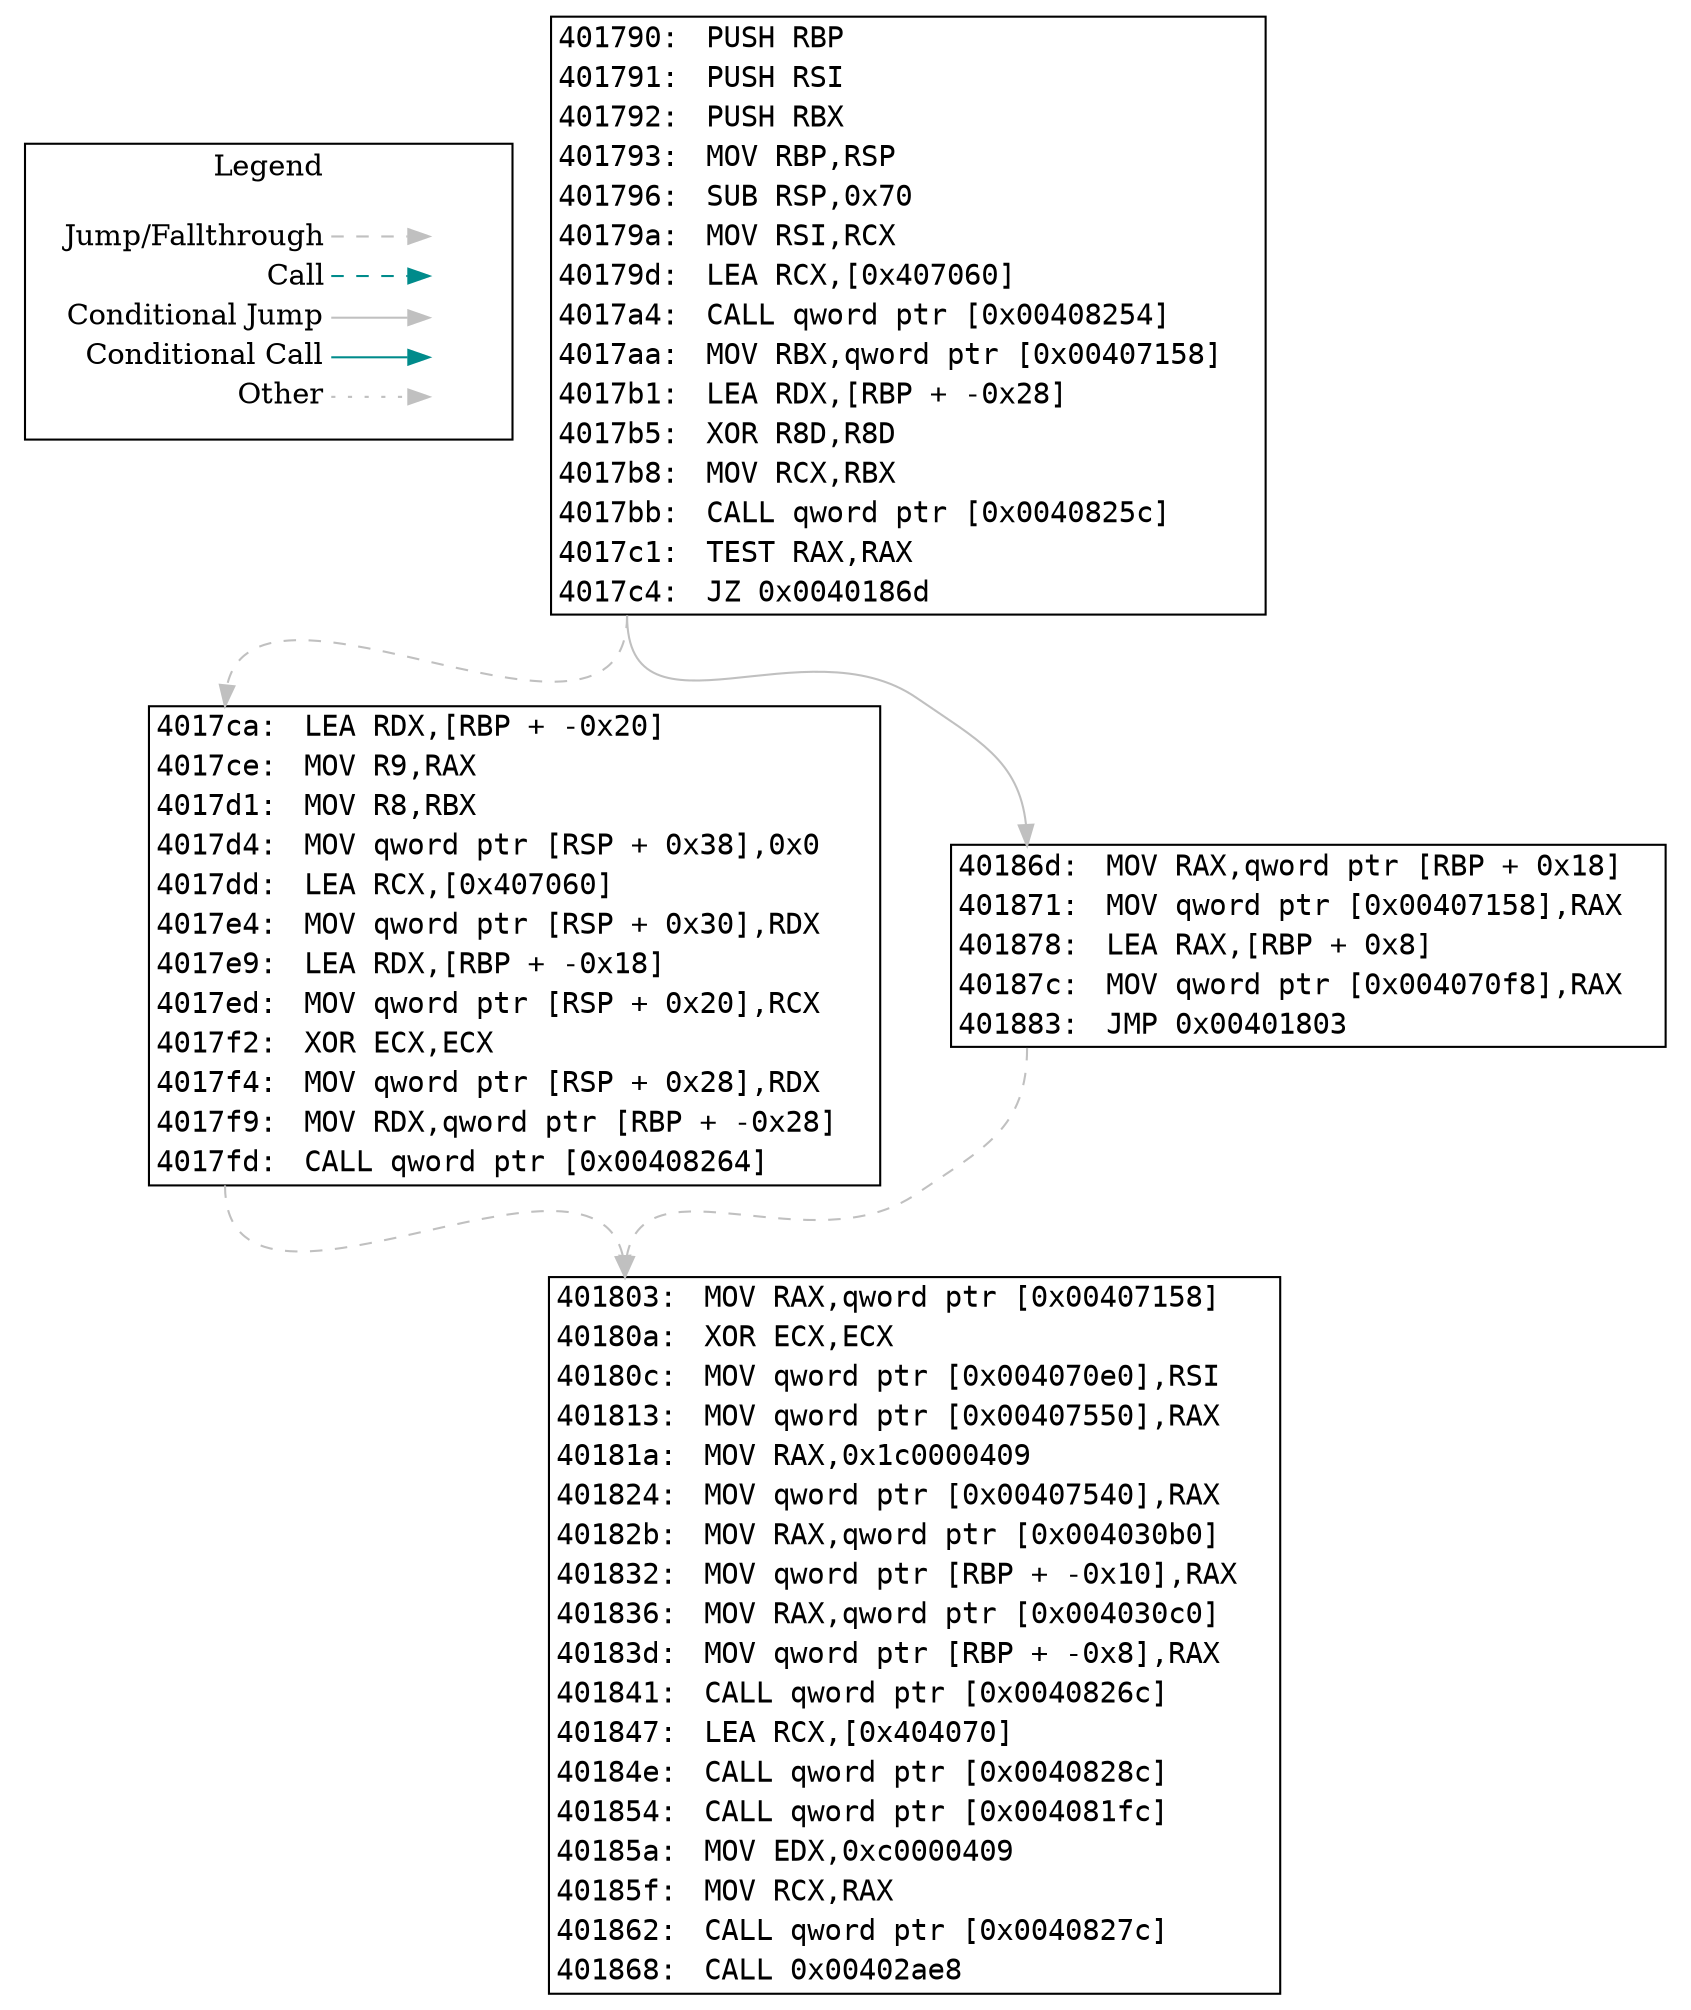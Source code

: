 digraph "func 0x401790" {
  newrank=true;
  // Flow Type Legend
  subgraph cluster_01 { 
    rank=same;
    node [shape=plaintext]
    label = "Legend";
    key [label=<<table border="0" cellpadding="2" cellspacing="0" cellborder="0">
                  <tr><td align="right" port="i1">Jump/Fallthrough</td></tr>
                  <tr><td align="right" port="i2">Call</td></tr>
                  <tr><td align="right" port="i3">Conditional Jump</td></tr>
                  <tr><td align="right" port="i4">Conditional Call</td></tr>
                  <tr><td align="right" port="i5">Other</td></tr>
               </table>>];
    key2 [label=<<table border="0" cellpadding="2" cellspacing="0" cellborder="0">
                   <tr><td port="i1">&nbsp;</td></tr>
                   <tr><td port="i2">&nbsp;</td></tr>
                   <tr><td port="i3">&nbsp;</td></tr>
                   <tr><td port="i4">&nbsp;</td></tr>
                   <tr><td port="i5">&nbsp;</td></tr>
                </table>>];
    key:i1:e -> key2:i1:w [color=gray style=dashed];
    key:i2:e -> key2:i2:w [color=cyan4 style=dashed];
    key:i3:e -> key2:i3:w [color=gray];
    key:i4:e -> key2:i4:w [color=cyan4];
    key:i5:e -> key2:i5:w [color=gray style=dotted];
  }
  bb_401790 [shape=plaintext label=<
    <TABLE BORDER="1" CELLBORDER="0" CELLSPACING="0">
      <TR>
        <TD PORT="insn_401790" ALIGN="RIGHT"><FONT FACE="monospace">401790: </FONT></TD>
        <TD ALIGN="LEFT"><FONT FACE="monospace">PUSH RBP</FONT></TD>
        <TD>&nbsp;&nbsp;&nbsp;</TD> // for spacing
      </TR>
      <TR>
        <TD PORT="insn_401791" ALIGN="RIGHT"><FONT FACE="monospace">401791: </FONT></TD>
        <TD ALIGN="LEFT"><FONT FACE="monospace">PUSH RSI</FONT></TD>
        <TD>&nbsp;&nbsp;&nbsp;</TD> // for spacing
      </TR>
      <TR>
        <TD PORT="insn_401792" ALIGN="RIGHT"><FONT FACE="monospace">401792: </FONT></TD>
        <TD ALIGN="LEFT"><FONT FACE="monospace">PUSH RBX</FONT></TD>
        <TD>&nbsp;&nbsp;&nbsp;</TD> // for spacing
      </TR>
      <TR>
        <TD PORT="insn_401793" ALIGN="RIGHT"><FONT FACE="monospace">401793: </FONT></TD>
        <TD ALIGN="LEFT"><FONT FACE="monospace">MOV RBP,RSP</FONT></TD>
        <TD>&nbsp;&nbsp;&nbsp;</TD> // for spacing
      </TR>
      <TR>
        <TD PORT="insn_401796" ALIGN="RIGHT"><FONT FACE="monospace">401796: </FONT></TD>
        <TD ALIGN="LEFT"><FONT FACE="monospace">SUB RSP,0x70</FONT></TD>
        <TD>&nbsp;&nbsp;&nbsp;</TD> // for spacing
      </TR>
      <TR>
        <TD PORT="insn_40179a" ALIGN="RIGHT"><FONT FACE="monospace">40179a: </FONT></TD>
        <TD ALIGN="LEFT"><FONT FACE="monospace">MOV RSI,RCX</FONT></TD>
        <TD>&nbsp;&nbsp;&nbsp;</TD> // for spacing
      </TR>
      <TR>
        <TD PORT="insn_40179d" ALIGN="RIGHT"><FONT FACE="monospace">40179d: </FONT></TD>
        <TD ALIGN="LEFT"><FONT FACE="monospace">LEA RCX,[0x407060]</FONT></TD>
        <TD>&nbsp;&nbsp;&nbsp;</TD> // for spacing
      </TR>
      <TR>
        <TD PORT="insn_4017a4" ALIGN="RIGHT"><FONT FACE="monospace">4017a4: </FONT></TD>
        <TD ALIGN="LEFT"><FONT FACE="monospace">CALL qword ptr [0x00408254]</FONT></TD>
        <TD>&nbsp;&nbsp;&nbsp;</TD> // for spacing
      </TR>
      <TR>
        <TD PORT="insn_4017aa" ALIGN="RIGHT"><FONT FACE="monospace">4017aa: </FONT></TD>
        <TD ALIGN="LEFT"><FONT FACE="monospace">MOV RBX,qword ptr [0x00407158]</FONT></TD>
        <TD>&nbsp;&nbsp;&nbsp;</TD> // for spacing
      </TR>
      <TR>
        <TD PORT="insn_4017b1" ALIGN="RIGHT"><FONT FACE="monospace">4017b1: </FONT></TD>
        <TD ALIGN="LEFT"><FONT FACE="monospace">LEA RDX,[RBP + -0x28]</FONT></TD>
        <TD>&nbsp;&nbsp;&nbsp;</TD> // for spacing
      </TR>
      <TR>
        <TD PORT="insn_4017b5" ALIGN="RIGHT"><FONT FACE="monospace">4017b5: </FONT></TD>
        <TD ALIGN="LEFT"><FONT FACE="monospace">XOR R8D,R8D</FONT></TD>
        <TD>&nbsp;&nbsp;&nbsp;</TD> // for spacing
      </TR>
      <TR>
        <TD PORT="insn_4017b8" ALIGN="RIGHT"><FONT FACE="monospace">4017b8: </FONT></TD>
        <TD ALIGN="LEFT"><FONT FACE="monospace">MOV RCX,RBX</FONT></TD>
        <TD>&nbsp;&nbsp;&nbsp;</TD> // for spacing
      </TR>
      <TR>
        <TD PORT="insn_4017bb" ALIGN="RIGHT"><FONT FACE="monospace">4017bb: </FONT></TD>
        <TD ALIGN="LEFT"><FONT FACE="monospace">CALL qword ptr [0x0040825c]</FONT></TD>
        <TD>&nbsp;&nbsp;&nbsp;</TD> // for spacing
      </TR>
      <TR>
        <TD PORT="insn_4017c1" ALIGN="RIGHT"><FONT FACE="monospace">4017c1: </FONT></TD>
        <TD ALIGN="LEFT"><FONT FACE="monospace">TEST RAX,RAX</FONT></TD>
        <TD>&nbsp;&nbsp;&nbsp;</TD> // for spacing
      </TR>
      <TR>
        <TD PORT="insn_4017c4" ALIGN="RIGHT"><FONT FACE="monospace">4017c4: </FONT></TD>
        <TD ALIGN="LEFT"><FONT FACE="monospace">JZ 0x0040186d</FONT></TD>
        <TD>&nbsp;&nbsp;&nbsp;</TD> // for spacing
      </TR>
    </TABLE>>];
  bb_4017ca [shape=plaintext label=<
    <TABLE BORDER="1" CELLBORDER="0" CELLSPACING="0">
      <TR>
        <TD PORT="insn_4017ca" ALIGN="RIGHT"><FONT FACE="monospace">4017ca: </FONT></TD>
        <TD ALIGN="LEFT"><FONT FACE="monospace">LEA RDX,[RBP + -0x20]</FONT></TD>
        <TD>&nbsp;&nbsp;&nbsp;</TD> // for spacing
      </TR>
      <TR>
        <TD PORT="insn_4017ce" ALIGN="RIGHT"><FONT FACE="monospace">4017ce: </FONT></TD>
        <TD ALIGN="LEFT"><FONT FACE="monospace">MOV R9,RAX</FONT></TD>
        <TD>&nbsp;&nbsp;&nbsp;</TD> // for spacing
      </TR>
      <TR>
        <TD PORT="insn_4017d1" ALIGN="RIGHT"><FONT FACE="monospace">4017d1: </FONT></TD>
        <TD ALIGN="LEFT"><FONT FACE="monospace">MOV R8,RBX</FONT></TD>
        <TD>&nbsp;&nbsp;&nbsp;</TD> // for spacing
      </TR>
      <TR>
        <TD PORT="insn_4017d4" ALIGN="RIGHT"><FONT FACE="monospace">4017d4: </FONT></TD>
        <TD ALIGN="LEFT"><FONT FACE="monospace">MOV qword ptr [RSP + 0x38],0x0</FONT></TD>
        <TD>&nbsp;&nbsp;&nbsp;</TD> // for spacing
      </TR>
      <TR>
        <TD PORT="insn_4017dd" ALIGN="RIGHT"><FONT FACE="monospace">4017dd: </FONT></TD>
        <TD ALIGN="LEFT"><FONT FACE="monospace">LEA RCX,[0x407060]</FONT></TD>
        <TD>&nbsp;&nbsp;&nbsp;</TD> // for spacing
      </TR>
      <TR>
        <TD PORT="insn_4017e4" ALIGN="RIGHT"><FONT FACE="monospace">4017e4: </FONT></TD>
        <TD ALIGN="LEFT"><FONT FACE="monospace">MOV qword ptr [RSP + 0x30],RDX</FONT></TD>
        <TD>&nbsp;&nbsp;&nbsp;</TD> // for spacing
      </TR>
      <TR>
        <TD PORT="insn_4017e9" ALIGN="RIGHT"><FONT FACE="monospace">4017e9: </FONT></TD>
        <TD ALIGN="LEFT"><FONT FACE="monospace">LEA RDX,[RBP + -0x18]</FONT></TD>
        <TD>&nbsp;&nbsp;&nbsp;</TD> // for spacing
      </TR>
      <TR>
        <TD PORT="insn_4017ed" ALIGN="RIGHT"><FONT FACE="monospace">4017ed: </FONT></TD>
        <TD ALIGN="LEFT"><FONT FACE="monospace">MOV qword ptr [RSP + 0x20],RCX</FONT></TD>
        <TD>&nbsp;&nbsp;&nbsp;</TD> // for spacing
      </TR>
      <TR>
        <TD PORT="insn_4017f2" ALIGN="RIGHT"><FONT FACE="monospace">4017f2: </FONT></TD>
        <TD ALIGN="LEFT"><FONT FACE="monospace">XOR ECX,ECX</FONT></TD>
        <TD>&nbsp;&nbsp;&nbsp;</TD> // for spacing
      </TR>
      <TR>
        <TD PORT="insn_4017f4" ALIGN="RIGHT"><FONT FACE="monospace">4017f4: </FONT></TD>
        <TD ALIGN="LEFT"><FONT FACE="monospace">MOV qword ptr [RSP + 0x28],RDX</FONT></TD>
        <TD>&nbsp;&nbsp;&nbsp;</TD> // for spacing
      </TR>
      <TR>
        <TD PORT="insn_4017f9" ALIGN="RIGHT"><FONT FACE="monospace">4017f9: </FONT></TD>
        <TD ALIGN="LEFT"><FONT FACE="monospace">MOV RDX,qword ptr [RBP + -0x28]</FONT></TD>
        <TD>&nbsp;&nbsp;&nbsp;</TD> // for spacing
      </TR>
      <TR>
        <TD PORT="insn_4017fd" ALIGN="RIGHT"><FONT FACE="monospace">4017fd: </FONT></TD>
        <TD ALIGN="LEFT"><FONT FACE="monospace">CALL qword ptr [0x00408264]</FONT></TD>
        <TD>&nbsp;&nbsp;&nbsp;</TD> // for spacing
      </TR>
    </TABLE>>];
  bb_401803 [shape=plaintext label=<
    <TABLE BORDER="1" CELLBORDER="0" CELLSPACING="0">
      <TR>
        <TD PORT="insn_401803" ALIGN="RIGHT"><FONT FACE="monospace">401803: </FONT></TD>
        <TD ALIGN="LEFT"><FONT FACE="monospace">MOV RAX,qword ptr [0x00407158]</FONT></TD>
        <TD>&nbsp;&nbsp;&nbsp;</TD> // for spacing
      </TR>
      <TR>
        <TD PORT="insn_40180a" ALIGN="RIGHT"><FONT FACE="monospace">40180a: </FONT></TD>
        <TD ALIGN="LEFT"><FONT FACE="monospace">XOR ECX,ECX</FONT></TD>
        <TD>&nbsp;&nbsp;&nbsp;</TD> // for spacing
      </TR>
      <TR>
        <TD PORT="insn_40180c" ALIGN="RIGHT"><FONT FACE="monospace">40180c: </FONT></TD>
        <TD ALIGN="LEFT"><FONT FACE="monospace">MOV qword ptr [0x004070e0],RSI</FONT></TD>
        <TD>&nbsp;&nbsp;&nbsp;</TD> // for spacing
      </TR>
      <TR>
        <TD PORT="insn_401813" ALIGN="RIGHT"><FONT FACE="monospace">401813: </FONT></TD>
        <TD ALIGN="LEFT"><FONT FACE="monospace">MOV qword ptr [0x00407550],RAX</FONT></TD>
        <TD>&nbsp;&nbsp;&nbsp;</TD> // for spacing
      </TR>
      <TR>
        <TD PORT="insn_40181a" ALIGN="RIGHT"><FONT FACE="monospace">40181a: </FONT></TD>
        <TD ALIGN="LEFT"><FONT FACE="monospace">MOV RAX,0x1c0000409</FONT></TD>
        <TD>&nbsp;&nbsp;&nbsp;</TD> // for spacing
      </TR>
      <TR>
        <TD PORT="insn_401824" ALIGN="RIGHT"><FONT FACE="monospace">401824: </FONT></TD>
        <TD ALIGN="LEFT"><FONT FACE="monospace">MOV qword ptr [0x00407540],RAX</FONT></TD>
        <TD>&nbsp;&nbsp;&nbsp;</TD> // for spacing
      </TR>
      <TR>
        <TD PORT="insn_40182b" ALIGN="RIGHT"><FONT FACE="monospace">40182b: </FONT></TD>
        <TD ALIGN="LEFT"><FONT FACE="monospace">MOV RAX,qword ptr [0x004030b0]</FONT></TD>
        <TD>&nbsp;&nbsp;&nbsp;</TD> // for spacing
      </TR>
      <TR>
        <TD PORT="insn_401832" ALIGN="RIGHT"><FONT FACE="monospace">401832: </FONT></TD>
        <TD ALIGN="LEFT"><FONT FACE="monospace">MOV qword ptr [RBP + -0x10],RAX</FONT></TD>
        <TD>&nbsp;&nbsp;&nbsp;</TD> // for spacing
      </TR>
      <TR>
        <TD PORT="insn_401836" ALIGN="RIGHT"><FONT FACE="monospace">401836: </FONT></TD>
        <TD ALIGN="LEFT"><FONT FACE="monospace">MOV RAX,qword ptr [0x004030c0]</FONT></TD>
        <TD>&nbsp;&nbsp;&nbsp;</TD> // for spacing
      </TR>
      <TR>
        <TD PORT="insn_40183d" ALIGN="RIGHT"><FONT FACE="monospace">40183d: </FONT></TD>
        <TD ALIGN="LEFT"><FONT FACE="monospace">MOV qword ptr [RBP + -0x8],RAX</FONT></TD>
        <TD>&nbsp;&nbsp;&nbsp;</TD> // for spacing
      </TR>
      <TR>
        <TD PORT="insn_401841" ALIGN="RIGHT"><FONT FACE="monospace">401841: </FONT></TD>
        <TD ALIGN="LEFT"><FONT FACE="monospace">CALL qword ptr [0x0040826c]</FONT></TD>
        <TD>&nbsp;&nbsp;&nbsp;</TD> // for spacing
      </TR>
      <TR>
        <TD PORT="insn_401847" ALIGN="RIGHT"><FONT FACE="monospace">401847: </FONT></TD>
        <TD ALIGN="LEFT"><FONT FACE="monospace">LEA RCX,[0x404070]</FONT></TD>
        <TD>&nbsp;&nbsp;&nbsp;</TD> // for spacing
      </TR>
      <TR>
        <TD PORT="insn_40184e" ALIGN="RIGHT"><FONT FACE="monospace">40184e: </FONT></TD>
        <TD ALIGN="LEFT"><FONT FACE="monospace">CALL qword ptr [0x0040828c]</FONT></TD>
        <TD>&nbsp;&nbsp;&nbsp;</TD> // for spacing
      </TR>
      <TR>
        <TD PORT="insn_401854" ALIGN="RIGHT"><FONT FACE="monospace">401854: </FONT></TD>
        <TD ALIGN="LEFT"><FONT FACE="monospace">CALL qword ptr [0x004081fc]</FONT></TD>
        <TD>&nbsp;&nbsp;&nbsp;</TD> // for spacing
      </TR>
      <TR>
        <TD PORT="insn_40185a" ALIGN="RIGHT"><FONT FACE="monospace">40185a: </FONT></TD>
        <TD ALIGN="LEFT"><FONT FACE="monospace">MOV EDX,0xc0000409</FONT></TD>
        <TD>&nbsp;&nbsp;&nbsp;</TD> // for spacing
      </TR>
      <TR>
        <TD PORT="insn_40185f" ALIGN="RIGHT"><FONT FACE="monospace">40185f: </FONT></TD>
        <TD ALIGN="LEFT"><FONT FACE="monospace">MOV RCX,RAX</FONT></TD>
        <TD>&nbsp;&nbsp;&nbsp;</TD> // for spacing
      </TR>
      <TR>
        <TD PORT="insn_401862" ALIGN="RIGHT"><FONT FACE="monospace">401862: </FONT></TD>
        <TD ALIGN="LEFT"><FONT FACE="monospace">CALL qword ptr [0x0040827c]</FONT></TD>
        <TD>&nbsp;&nbsp;&nbsp;</TD> // for spacing
      </TR>
      <TR>
        <TD PORT="insn_401868" ALIGN="RIGHT"><FONT FACE="monospace">401868: </FONT></TD>
        <TD ALIGN="LEFT"><FONT FACE="monospace">CALL 0x00402ae8</FONT></TD>
        <TD>&nbsp;&nbsp;&nbsp;</TD> // for spacing
      </TR>
    </TABLE>>];
  bb_40186d [shape=plaintext label=<
    <TABLE BORDER="1" CELLBORDER="0" CELLSPACING="0">
      <TR>
        <TD PORT="insn_40186d" ALIGN="RIGHT"><FONT FACE="monospace">40186d: </FONT></TD>
        <TD ALIGN="LEFT"><FONT FACE="monospace">MOV RAX,qword ptr [RBP + 0x18]</FONT></TD>
        <TD>&nbsp;&nbsp;&nbsp;</TD> // for spacing
      </TR>
      <TR>
        <TD PORT="insn_401871" ALIGN="RIGHT"><FONT FACE="monospace">401871: </FONT></TD>
        <TD ALIGN="LEFT"><FONT FACE="monospace">MOV qword ptr [0x00407158],RAX</FONT></TD>
        <TD>&nbsp;&nbsp;&nbsp;</TD> // for spacing
      </TR>
      <TR>
        <TD PORT="insn_401878" ALIGN="RIGHT"><FONT FACE="monospace">401878: </FONT></TD>
        <TD ALIGN="LEFT"><FONT FACE="monospace">LEA RAX,[RBP + 0x8]</FONT></TD>
        <TD>&nbsp;&nbsp;&nbsp;</TD> // for spacing
      </TR>
      <TR>
        <TD PORT="insn_40187c" ALIGN="RIGHT"><FONT FACE="monospace">40187c: </FONT></TD>
        <TD ALIGN="LEFT"><FONT FACE="monospace">MOV qword ptr [0x004070f8],RAX</FONT></TD>
        <TD>&nbsp;&nbsp;&nbsp;</TD> // for spacing
      </TR>
      <TR>
        <TD PORT="insn_401883" ALIGN="RIGHT"><FONT FACE="monospace">401883: </FONT></TD>
        <TD ALIGN="LEFT"><FONT FACE="monospace">JMP 0x00401803</FONT></TD>
        <TD>&nbsp;&nbsp;&nbsp;</TD> // for spacing
      </TR>
    </TABLE>>];
  bb_401790:insn_4017c4 -> bb_40186d:insn_40186d [color=gray style=solid tooltip="CONDITIONAL_JUMP"];
  bb_401790:insn_4017c4 -> bb_4017ca:insn_4017ca [color=gray style=dashed tooltip="FALL_THROUGH"];
  bb_40186d:insn_401883 -> bb_401803:insn_401803 [color=gray style=dashed tooltip="UNCONDITIONAL_JUMP"];
  bb_4017ca:insn_4017fd -> bb_401803:insn_401803 [color=gray style=dashed tooltip="FALL_THROUGH"];
}
